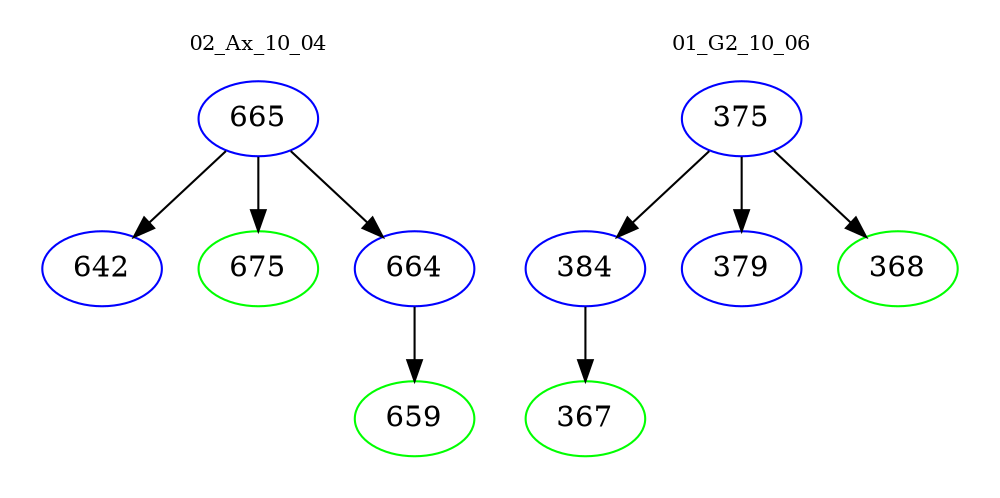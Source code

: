 digraph{
subgraph cluster_0 {
color = white
label = "02_Ax_10_04";
fontsize=10;
T0_665 [label="665", color="blue"]
T0_665 -> T0_642 [color="black"]
T0_642 [label="642", color="blue"]
T0_665 -> T0_675 [color="black"]
T0_675 [label="675", color="green"]
T0_665 -> T0_664 [color="black"]
T0_664 [label="664", color="blue"]
T0_664 -> T0_659 [color="black"]
T0_659 [label="659", color="green"]
}
subgraph cluster_1 {
color = white
label = "01_G2_10_06";
fontsize=10;
T1_375 [label="375", color="blue"]
T1_375 -> T1_384 [color="black"]
T1_384 [label="384", color="blue"]
T1_384 -> T1_367 [color="black"]
T1_367 [label="367", color="green"]
T1_375 -> T1_379 [color="black"]
T1_379 [label="379", color="blue"]
T1_375 -> T1_368 [color="black"]
T1_368 [label="368", color="green"]
}
}
